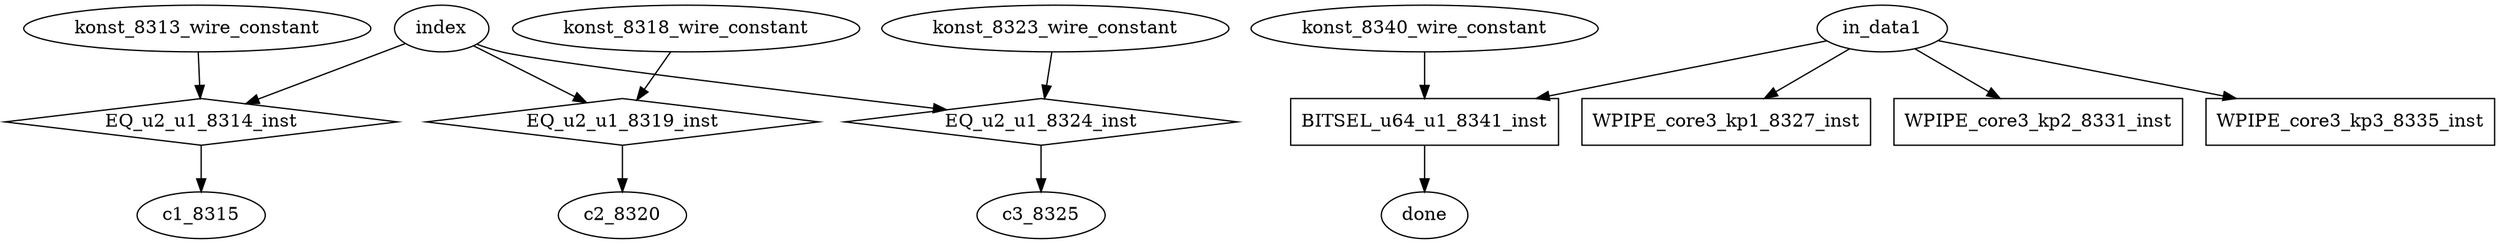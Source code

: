 digraph data_path {
  c1_8315 [shape=ellipse];
  c2_8320 [shape=ellipse];
  c3_8325 [shape=ellipse];
  konst_8313_wire_constant [shape=ellipse];
  konst_8318_wire_constant [shape=ellipse];
  konst_8323_wire_constant [shape=ellipse];
  konst_8340_wire_constant [shape=ellipse];
  BITSEL_u64_u1_8341_inst [shape=rectangle];
in_data1  -> BITSEL_u64_u1_8341_inst;
konst_8340_wire_constant  -> BITSEL_u64_u1_8341_inst;
BITSEL_u64_u1_8341_inst -> done;
  EQ_u2_u1_8314_inst [shape=diamond];
index  -> EQ_u2_u1_8314_inst;
konst_8313_wire_constant  -> EQ_u2_u1_8314_inst;
EQ_u2_u1_8314_inst -> c1_8315;
  EQ_u2_u1_8319_inst [shape=diamond];
index  -> EQ_u2_u1_8319_inst;
konst_8318_wire_constant  -> EQ_u2_u1_8319_inst;
EQ_u2_u1_8319_inst -> c2_8320;
  EQ_u2_u1_8324_inst [shape=diamond];
index  -> EQ_u2_u1_8324_inst;
konst_8323_wire_constant  -> EQ_u2_u1_8324_inst;
EQ_u2_u1_8324_inst -> c3_8325;
  WPIPE_core3_kp1_8327_inst [shape=rectangle];
in_data1  -> WPIPE_core3_kp1_8327_inst;
  WPIPE_core3_kp2_8331_inst [shape=rectangle];
in_data1  -> WPIPE_core3_kp2_8331_inst;
  WPIPE_core3_kp3_8335_inst [shape=rectangle];
in_data1  -> WPIPE_core3_kp3_8335_inst;
}
